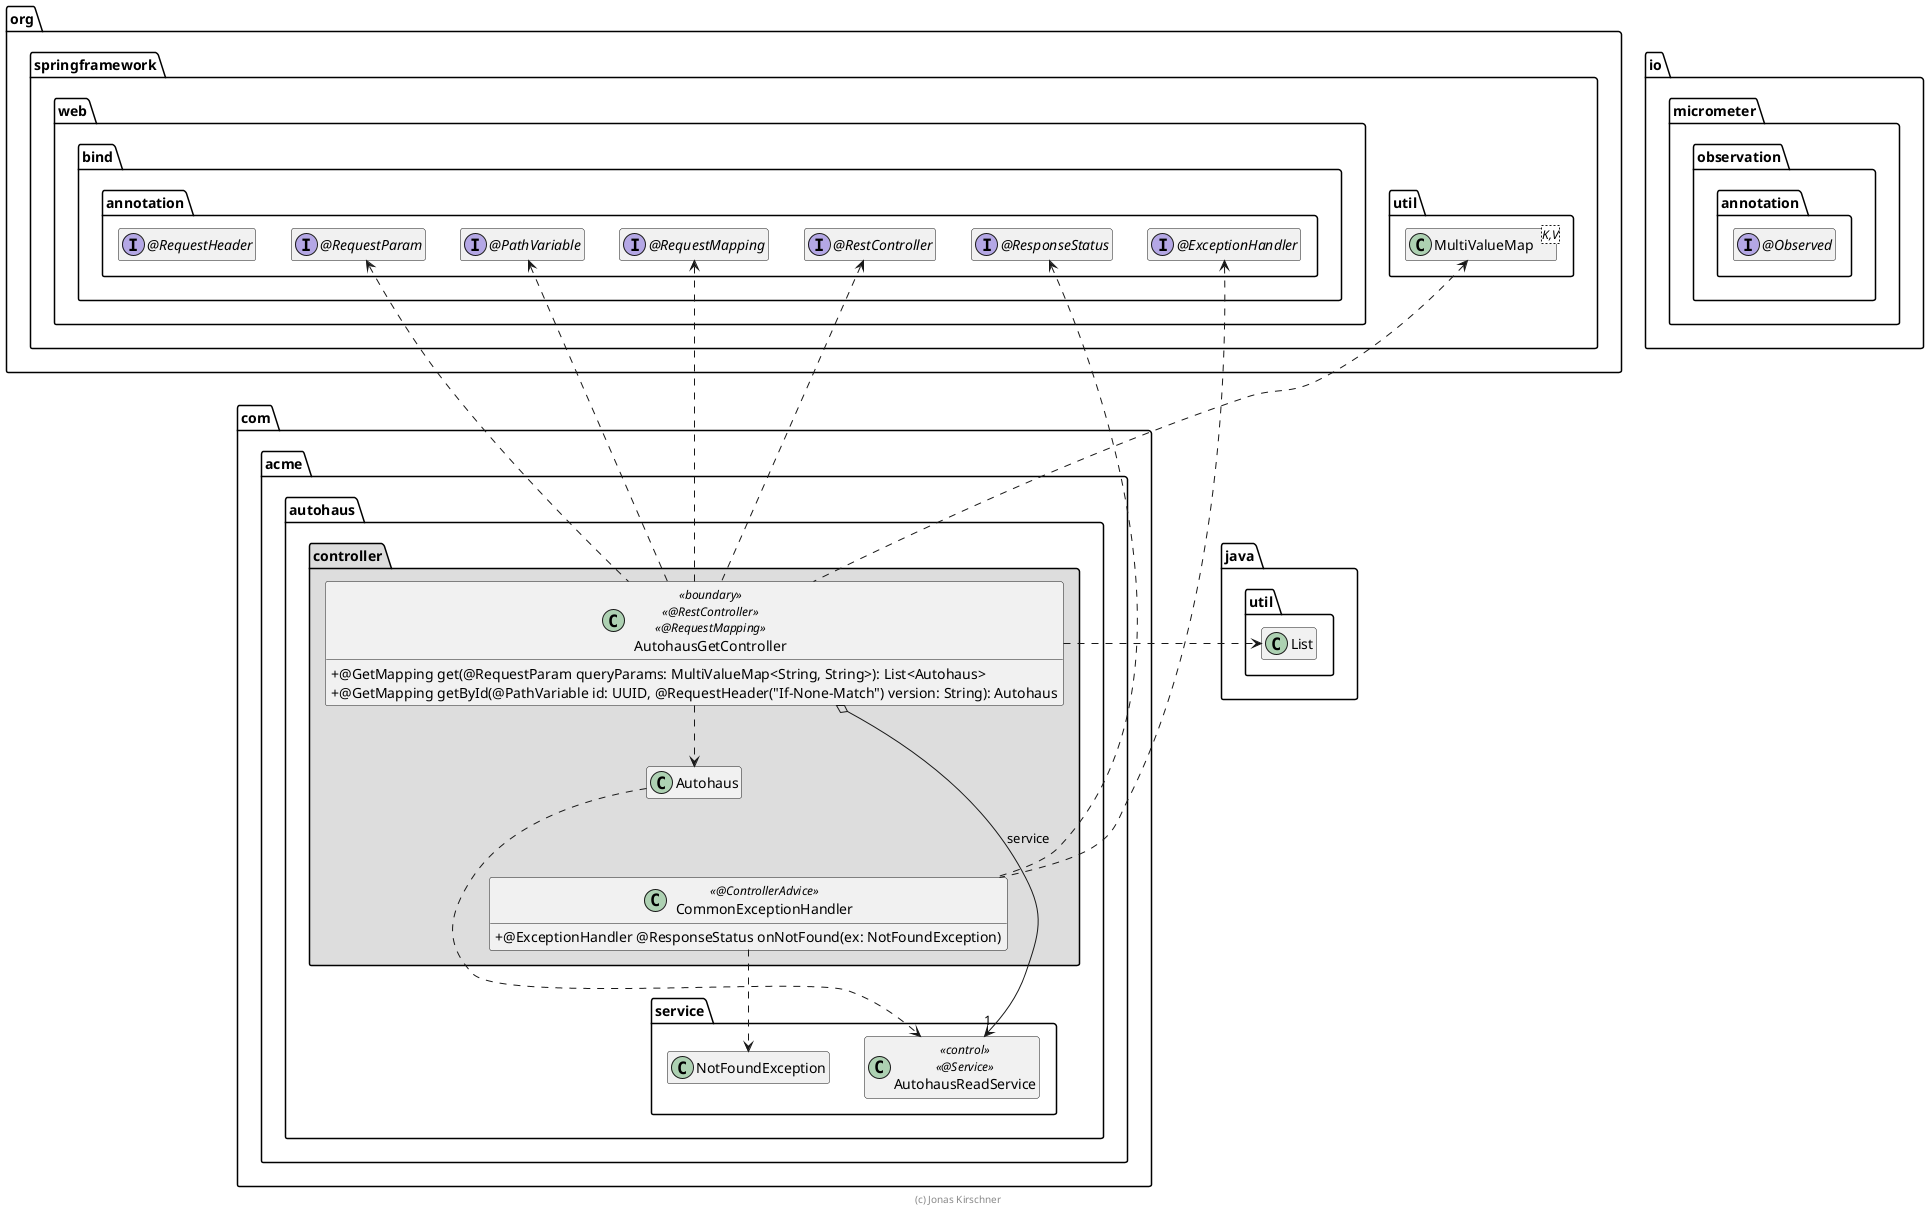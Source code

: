 @startuml AutohausGetController

skinparam classAttributeIconSize 0

package io.micrometer.observation.annotation {
        interface "@Observed" as Observed
}

package org.springframework {
    package web.bind.annotation {
        interface "@RestController" as RestController
        interface "@RequestMapping" as RequestMapping
        interface "@PathVariable" as PathVariable
        interface "@RequestParam" as RequestParam
        interface "@ExceptionHandler" as ExceptionHandler
        interface "@ResponseStatus" as ResponseStatus
        interface "@RequestHeader" as RequestHeader
    }

    package util {
        class MultiValueMap<K,V>
    }
}

package java.util {
    class List
}

package com.acme.autohaus {
    package service {
        class AutohausReadService << control >> << @Service >>
        class NotFoundException
    }

package controller #DDDDDD {
        class AutohausGetController << boundary >> << @RestController >> << @RequestMapping >> {
            + @GetMapping get(@RequestParam queryParams: MultiValueMap<String, String>): List<Autohaus>
            + @GetMapping getById(@PathVariable id: UUID, @RequestHeader("If-None-Match") version: String): Autohaus
        }

        class CommonExceptionHandler << @ControllerAdvice >> {
            + @ExceptionHandler @ResponseStatus onNotFound(ex: NotFoundException)
        }

        AutohausGetController o--> "1" AutohausReadService : service
        AutohausGetController ..> Autohaus

        AutohausGetController .up.> RestController
        AutohausGetController .up.> RequestMapping
        AutohausGetController .up.> PathVariable
        AutohausGetController .up.> RequestParam
        AutohausGetController .up.> MultiValueMap

        CommonExceptionHandler .up.> ExceptionHandler
        CommonExceptionHandler .up.> ResponseStatus
        CommonExceptionHandler ..> NotFoundException
        CommonExceptionHandler .up[hidden].> Autohaus

        AutohausGetController .right.> List

        Autohaus ..> AutohausReadService
    }
}

hide empty members

footer (c) Jonas Kirschner

@enduml
